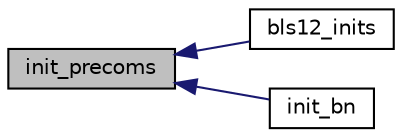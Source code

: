 digraph "init_precoms"
{
  edge [fontname="Helvetica",fontsize="10",labelfontname="Helvetica",labelfontsize="10"];
  node [fontname="Helvetica",fontsize="10",shape=record];
  rankdir="LR";
  Node15 [label="init_precoms",height=0.2,width=0.4,color="black", fillcolor="grey75", style="filled", fontcolor="black"];
  Node15 -> Node16 [dir="back",color="midnightblue",fontsize="10",style="solid",fontname="Helvetica"];
  Node16 [label="bls12_inits",height=0.2,width=0.4,color="black", fillcolor="white", style="filled",URL="$bls12__inits_8h.html#a4c1a17a7351fa81f018648fe688d79c8"];
  Node15 -> Node17 [dir="back",color="midnightblue",fontsize="10",style="solid",fontname="Helvetica"];
  Node17 [label="init_bn",height=0.2,width=0.4,color="black", fillcolor="white", style="filled",URL="$bn__inits_8h.html#acc68302a1ac11a5cd72808edd14682ba"];
}
